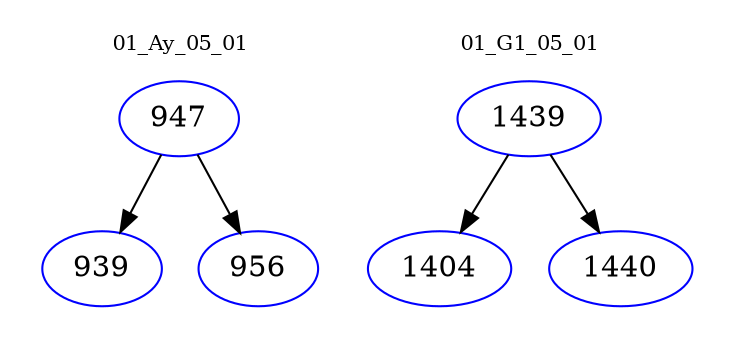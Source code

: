 digraph{
subgraph cluster_0 {
color = white
label = "01_Ay_05_01";
fontsize=10;
T0_947 [label="947", color="blue"]
T0_947 -> T0_939 [color="black"]
T0_939 [label="939", color="blue"]
T0_947 -> T0_956 [color="black"]
T0_956 [label="956", color="blue"]
}
subgraph cluster_1 {
color = white
label = "01_G1_05_01";
fontsize=10;
T1_1439 [label="1439", color="blue"]
T1_1439 -> T1_1404 [color="black"]
T1_1404 [label="1404", color="blue"]
T1_1439 -> T1_1440 [color="black"]
T1_1440 [label="1440", color="blue"]
}
}
